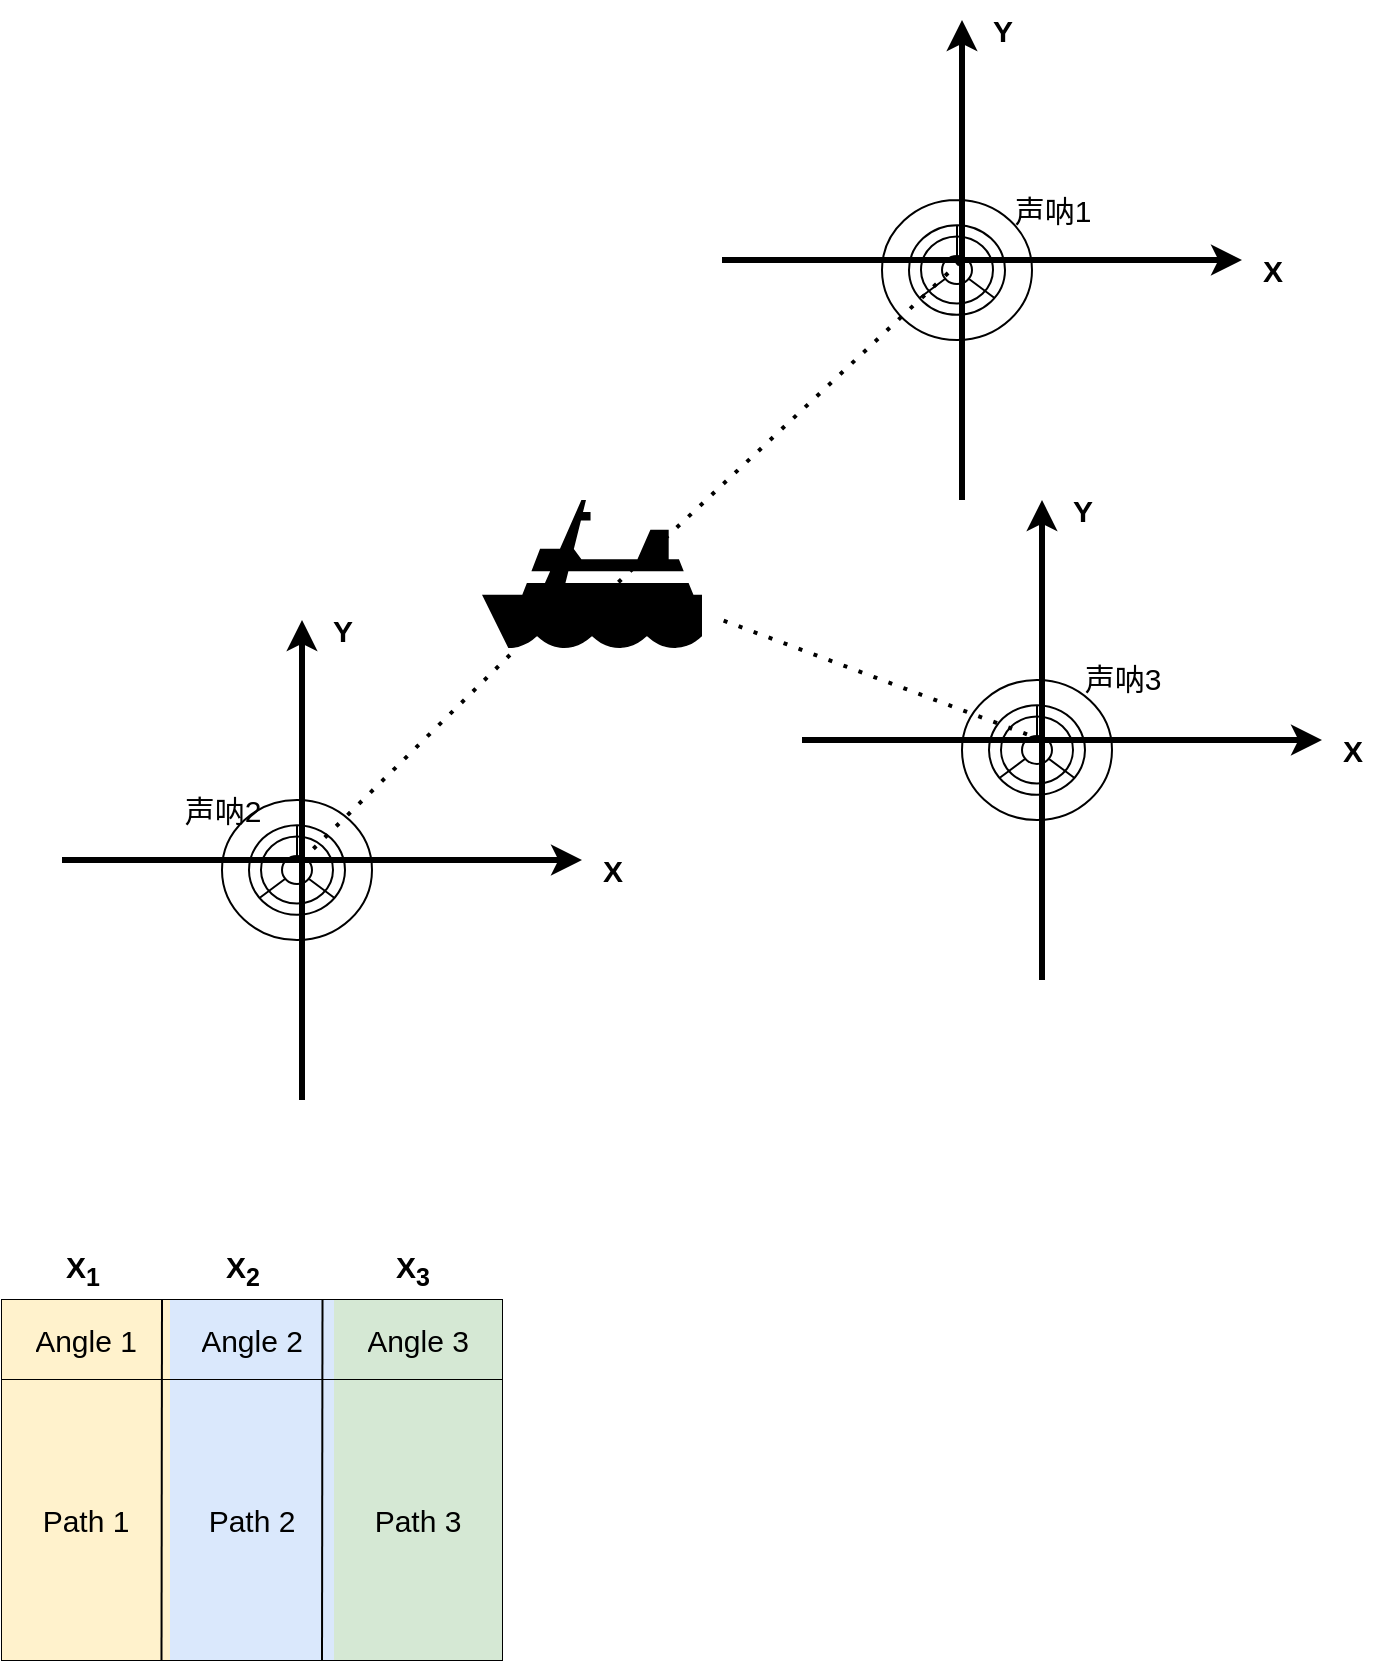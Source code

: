 <mxfile>
    <diagram id="brdB2OR7QsWly0mrbdON" name="多图到达和掠射角">
        <mxGraphModel dx="1066" dy="607" grid="1" gridSize="10" guides="1" tooltips="1" connect="1" arrows="1" fold="1" page="1" pageScale="1" pageWidth="827" pageHeight="1169" math="0" shadow="0">
            <root>
                <mxCell id="0"/>
                <mxCell id="1" parent="0"/>
                <mxCell id="2" value="" style="verticalLabelPosition=bottom;html=1;verticalAlign=top;align=center;shape=mxgraph.floorplan.floor_lamp;rounded=1;shadow=0;glass=0;labelBackgroundColor=none;labelBorderColor=none;sketch=0;fontSize=20;fontColor=#FF3333;fillColor=default;" parent="1" vertex="1">
                    <mxGeometry x="520" y="250" width="75" height="70" as="geometry"/>
                </mxCell>
                <mxCell id="3" value="" style="shape=mxgraph.signs.transportation.ship_1;html=1;pointerEvents=1;fillColor=#000000;strokeColor=none;verticalLabelPosition=bottom;verticalAlign=top;align=center;rounded=1;shadow=0;glass=0;labelBackgroundColor=none;labelBorderColor=none;sketch=0;fontSize=20;fontColor=#FF3333;" parent="1" vertex="1">
                    <mxGeometry x="320" y="400" width="110" height="74" as="geometry"/>
                </mxCell>
                <mxCell id="6" value="" style="endArrow=classic;html=1;strokeWidth=3;" parent="1" edge="1">
                    <mxGeometry width="50" height="50" relative="1" as="geometry">
                        <mxPoint x="440" y="280" as="sourcePoint"/>
                        <mxPoint x="700" y="280" as="targetPoint"/>
                    </mxGeometry>
                </mxCell>
                <mxCell id="7" value="" style="endArrow=classic;html=1;strokeWidth=3;" parent="1" edge="1">
                    <mxGeometry width="50" height="50" relative="1" as="geometry">
                        <mxPoint x="560" y="400" as="sourcePoint"/>
                        <mxPoint x="560" y="160" as="targetPoint"/>
                    </mxGeometry>
                </mxCell>
                <mxCell id="8" value="" style="endArrow=none;dashed=1;html=1;dashPattern=1 3;strokeWidth=2;exitX=0.62;exitY=0.556;exitDx=0;exitDy=0;exitPerimeter=0;" parent="1" source="3" edge="1">
                    <mxGeometry width="50" height="50" relative="1" as="geometry">
                        <mxPoint x="510" y="330" as="sourcePoint"/>
                        <mxPoint x="560" y="280" as="targetPoint"/>
                    </mxGeometry>
                </mxCell>
                <mxCell id="12" value="&lt;b&gt;&lt;font style=&quot;font-size: 15px;&quot;&gt;X&lt;/font&gt;&lt;/b&gt;" style="text;html=1;align=center;verticalAlign=middle;resizable=0;points=[];autosize=1;strokeColor=none;fillColor=none;" parent="1" vertex="1">
                    <mxGeometry x="700" y="270" width="30" height="30" as="geometry"/>
                </mxCell>
                <mxCell id="13" value="&lt;b&gt;&lt;font style=&quot;font-size: 15px;&quot;&gt;Y&lt;/font&gt;&lt;/b&gt;" style="text;html=1;align=center;verticalAlign=middle;resizable=0;points=[];autosize=1;strokeColor=none;fillColor=none;" parent="1" vertex="1">
                    <mxGeometry x="565" y="150" width="30" height="30" as="geometry"/>
                </mxCell>
                <mxCell id="18" value="" style="verticalLabelPosition=bottom;html=1;verticalAlign=top;align=center;shape=mxgraph.floorplan.floor_lamp;rounded=1;shadow=0;glass=0;labelBackgroundColor=none;labelBorderColor=none;sketch=0;fontSize=20;fontColor=#FF3333;fillColor=default;" parent="1" vertex="1">
                    <mxGeometry x="560" y="490" width="75" height="70" as="geometry"/>
                </mxCell>
                <mxCell id="19" value="" style="endArrow=classic;html=1;strokeWidth=3;" parent="1" edge="1">
                    <mxGeometry width="50" height="50" relative="1" as="geometry">
                        <mxPoint x="480" y="520" as="sourcePoint"/>
                        <mxPoint x="740" y="520" as="targetPoint"/>
                    </mxGeometry>
                </mxCell>
                <mxCell id="20" value="" style="endArrow=classic;html=1;strokeWidth=3;" parent="1" edge="1">
                    <mxGeometry width="50" height="50" relative="1" as="geometry">
                        <mxPoint x="600" y="640" as="sourcePoint"/>
                        <mxPoint x="600" y="400" as="targetPoint"/>
                    </mxGeometry>
                </mxCell>
                <mxCell id="21" value="&lt;b&gt;&lt;font style=&quot;font-size: 15px;&quot;&gt;X&lt;/font&gt;&lt;/b&gt;" style="text;html=1;align=center;verticalAlign=middle;resizable=0;points=[];autosize=1;strokeColor=none;fillColor=none;" parent="1" vertex="1">
                    <mxGeometry x="740" y="510" width="30" height="30" as="geometry"/>
                </mxCell>
                <mxCell id="22" value="&lt;b&gt;&lt;font style=&quot;font-size: 15px;&quot;&gt;Y&lt;/font&gt;&lt;/b&gt;" style="text;html=1;align=center;verticalAlign=middle;resizable=0;points=[];autosize=1;strokeColor=none;fillColor=none;" parent="1" vertex="1">
                    <mxGeometry x="605" y="390" width="30" height="30" as="geometry"/>
                </mxCell>
                <mxCell id="23" value="" style="verticalLabelPosition=bottom;html=1;verticalAlign=top;align=center;shape=mxgraph.floorplan.floor_lamp;rounded=1;shadow=0;glass=0;labelBackgroundColor=none;labelBorderColor=none;sketch=0;fontSize=20;fontColor=#FF3333;fillColor=default;" parent="1" vertex="1">
                    <mxGeometry x="190" y="550" width="75" height="70" as="geometry"/>
                </mxCell>
                <mxCell id="24" value="" style="endArrow=classic;html=1;strokeWidth=3;" parent="1" edge="1">
                    <mxGeometry width="50" height="50" relative="1" as="geometry">
                        <mxPoint x="110" y="580" as="sourcePoint"/>
                        <mxPoint x="370" y="580" as="targetPoint"/>
                    </mxGeometry>
                </mxCell>
                <mxCell id="25" value="" style="endArrow=classic;html=1;strokeWidth=3;" parent="1" edge="1">
                    <mxGeometry width="50" height="50" relative="1" as="geometry">
                        <mxPoint x="230" y="700" as="sourcePoint"/>
                        <mxPoint x="230" y="460" as="targetPoint"/>
                    </mxGeometry>
                </mxCell>
                <mxCell id="26" value="&lt;b&gt;&lt;font style=&quot;font-size: 15px;&quot;&gt;X&lt;/font&gt;&lt;/b&gt;" style="text;html=1;align=center;verticalAlign=middle;resizable=0;points=[];autosize=1;strokeColor=none;fillColor=none;" parent="1" vertex="1">
                    <mxGeometry x="370" y="570" width="30" height="30" as="geometry"/>
                </mxCell>
                <mxCell id="27" value="&lt;b&gt;&lt;font style=&quot;font-size: 15px;&quot;&gt;Y&lt;/font&gt;&lt;/b&gt;" style="text;html=1;align=center;verticalAlign=middle;resizable=0;points=[];autosize=1;strokeColor=none;fillColor=none;" parent="1" vertex="1">
                    <mxGeometry x="235" y="450" width="30" height="30" as="geometry"/>
                </mxCell>
                <mxCell id="28" value="" style="endArrow=none;dashed=1;html=1;dashPattern=1 3;strokeWidth=2;fontSize=15;" parent="1" target="3" edge="1">
                    <mxGeometry width="50" height="50" relative="1" as="geometry">
                        <mxPoint x="230" y="580" as="sourcePoint"/>
                        <mxPoint x="280" y="530" as="targetPoint"/>
                    </mxGeometry>
                </mxCell>
                <mxCell id="29" value="" style="endArrow=none;dashed=1;html=1;dashPattern=1 3;strokeWidth=2;fontSize=15;" parent="1" edge="1">
                    <mxGeometry width="50" height="50" relative="1" as="geometry">
                        <mxPoint x="600" y="520" as="sourcePoint"/>
                        <mxPoint x="440" y="460" as="targetPoint"/>
                    </mxGeometry>
                </mxCell>
                <mxCell id="30" value="声呐1" style="text;html=1;align=center;verticalAlign=middle;resizable=0;points=[];autosize=1;strokeColor=none;fillColor=none;fontSize=15;" parent="1" vertex="1">
                    <mxGeometry x="575" y="240" width="60" height="30" as="geometry"/>
                </mxCell>
                <mxCell id="31" value="声呐2" style="text;html=1;align=center;verticalAlign=middle;resizable=0;points=[];autosize=1;strokeColor=none;fillColor=none;fontSize=15;" parent="1" vertex="1">
                    <mxGeometry x="160" y="540" width="60" height="30" as="geometry"/>
                </mxCell>
                <mxCell id="32" value="声呐3" style="text;html=1;align=center;verticalAlign=middle;resizable=0;points=[];autosize=1;strokeColor=none;fillColor=none;fontSize=15;" parent="1" vertex="1">
                    <mxGeometry x="610" y="474" width="60" height="30" as="geometry"/>
                </mxCell>
                <mxCell id="33" value="" style="shape=table;html=1;whiteSpace=wrap;startSize=0;container=1;collapsible=0;childLayout=tableLayout;columnLines=0;rowLines=0;" vertex="1" parent="1">
                    <mxGeometry x="80" y="800" width="250" height="40" as="geometry"/>
                </mxCell>
                <mxCell id="34" value="" style="shape=tableRow;horizontal=0;startSize=0;swimlaneHead=0;swimlaneBody=0;top=0;left=0;bottom=0;right=0;collapsible=0;dropTarget=0;fillColor=none;points=[[0,0.5],[1,0.5]];portConstraint=eastwest;" vertex="1" parent="33">
                    <mxGeometry width="250" height="40" as="geometry"/>
                </mxCell>
                <mxCell id="35" value="&lt;font style=&quot;font-size: 15px;&quot;&gt;Angle 1&lt;/font&gt;" style="shape=partialRectangle;html=1;whiteSpace=wrap;connectable=0;fillColor=#fff2cc;top=0;left=0;bottom=0;right=0;overflow=hidden;fontSize=12;strokeColor=#d6b656;" vertex="1" parent="34">
                    <mxGeometry width="84" height="40" as="geometry">
                        <mxRectangle width="84" height="40" as="alternateBounds"/>
                    </mxGeometry>
                </mxCell>
                <mxCell id="36" value="&lt;span style=&quot;font-size: 15px;&quot;&gt;Angle 2&lt;/span&gt;" style="shape=partialRectangle;html=1;whiteSpace=wrap;connectable=0;fillColor=#dae8fc;top=0;left=0;bottom=0;right=0;overflow=hidden;fontSize=12;strokeColor=#6c8ebf;" vertex="1" parent="34">
                    <mxGeometry x="84" width="82" height="40" as="geometry">
                        <mxRectangle width="82" height="40" as="alternateBounds"/>
                    </mxGeometry>
                </mxCell>
                <mxCell id="37" value="&lt;span style=&quot;font-size: 15px;&quot;&gt;Angle 3&lt;/span&gt;" style="shape=partialRectangle;html=1;whiteSpace=wrap;connectable=0;fillColor=#d5e8d4;top=0;left=0;bottom=0;right=0;overflow=hidden;fontSize=12;strokeColor=#82b366;" vertex="1" parent="34">
                    <mxGeometry x="166" width="84" height="40" as="geometry">
                        <mxRectangle width="84" height="40" as="alternateBounds"/>
                    </mxGeometry>
                </mxCell>
                <mxCell id="46" value="" style="shape=table;html=1;whiteSpace=wrap;startSize=0;container=1;collapsible=0;childLayout=tableLayout;columnLines=0;rowLines=0;" vertex="1" parent="1">
                    <mxGeometry x="80" y="840" width="250" height="140" as="geometry"/>
                </mxCell>
                <mxCell id="47" value="" style="shape=tableRow;horizontal=0;startSize=0;swimlaneHead=0;swimlaneBody=0;top=0;left=0;bottom=0;right=0;collapsible=0;dropTarget=0;fillColor=none;points=[[0,0.5],[1,0.5]];portConstraint=eastwest;" vertex="1" parent="46">
                    <mxGeometry width="250" height="140" as="geometry"/>
                </mxCell>
                <mxCell id="48" value="&lt;font style=&quot;font-size: 15px;&quot;&gt;Path 1&lt;/font&gt;" style="shape=partialRectangle;html=1;whiteSpace=wrap;connectable=0;fillColor=#fff2cc;top=0;left=0;bottom=0;right=0;overflow=hidden;fontSize=12;strokeColor=#d6b656;" vertex="1" parent="47">
                    <mxGeometry width="84" height="140" as="geometry">
                        <mxRectangle width="84" height="140" as="alternateBounds"/>
                    </mxGeometry>
                </mxCell>
                <mxCell id="49" value="&lt;span style=&quot;font-size: 15px;&quot;&gt;Path 2&lt;/span&gt;" style="shape=partialRectangle;html=1;whiteSpace=wrap;connectable=0;fillColor=#dae8fc;top=0;left=0;bottom=0;right=0;overflow=hidden;fontSize=12;strokeColor=#6c8ebf;" vertex="1" parent="47">
                    <mxGeometry x="84" width="82" height="140" as="geometry">
                        <mxRectangle width="82" height="140" as="alternateBounds"/>
                    </mxGeometry>
                </mxCell>
                <mxCell id="50" value="&lt;span style=&quot;font-size: 15px;&quot;&gt;Path 3&lt;/span&gt;" style="shape=partialRectangle;html=1;whiteSpace=wrap;connectable=0;fillColor=#d5e8d4;top=0;left=0;bottom=0;right=0;overflow=hidden;fontSize=12;strokeColor=#82b366;" vertex="1" parent="47">
                    <mxGeometry x="166" width="84" height="140" as="geometry">
                        <mxRectangle width="84" height="140" as="alternateBounds"/>
                    </mxGeometry>
                </mxCell>
                <mxCell id="51" value="" style="endArrow=none;html=1;fontSize=15;exitX=0.319;exitY=1.002;exitDx=0;exitDy=0;exitPerimeter=0;strokeWidth=1;" edge="1" parent="1" source="47">
                    <mxGeometry width="50" height="50" relative="1" as="geometry">
                        <mxPoint x="160" y="900" as="sourcePoint"/>
                        <mxPoint x="160" y="800" as="targetPoint"/>
                    </mxGeometry>
                </mxCell>
                <mxCell id="52" value="" style="endArrow=none;html=1;fontSize=15;exitX=0.319;exitY=1.002;exitDx=0;exitDy=0;exitPerimeter=0;strokeWidth=1;" edge="1" parent="1">
                    <mxGeometry width="50" height="50" relative="1" as="geometry">
                        <mxPoint x="240" y="980" as="sourcePoint"/>
                        <mxPoint x="240.25" y="799.72" as="targetPoint"/>
                    </mxGeometry>
                </mxCell>
                <mxCell id="53" value="&lt;b&gt;X&lt;sub&gt;1&lt;/sub&gt;&lt;/b&gt;" style="text;html=1;align=center;verticalAlign=middle;resizable=0;points=[];autosize=1;strokeColor=none;fillColor=none;fontSize=15;" vertex="1" parent="1">
                    <mxGeometry x="100" y="770" width="40" height="30" as="geometry"/>
                </mxCell>
                <mxCell id="54" value="&lt;b&gt;X&lt;sub&gt;2&lt;/sub&gt;&lt;/b&gt;" style="text;html=1;align=center;verticalAlign=middle;resizable=0;points=[];autosize=1;strokeColor=none;fillColor=none;fontSize=15;" vertex="1" parent="1">
                    <mxGeometry x="180" y="770" width="40" height="30" as="geometry"/>
                </mxCell>
                <mxCell id="55" value="&lt;b&gt;X&lt;sub&gt;3&lt;/sub&gt;&lt;/b&gt;" style="text;html=1;align=center;verticalAlign=middle;resizable=0;points=[];autosize=1;strokeColor=none;fillColor=none;fontSize=15;" vertex="1" parent="1">
                    <mxGeometry x="265" y="770" width="40" height="30" as="geometry"/>
                </mxCell>
            </root>
        </mxGraphModel>
    </diagram>
</mxfile>